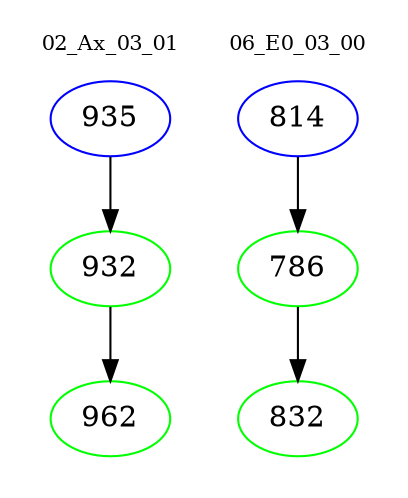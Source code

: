 digraph{
subgraph cluster_0 {
color = white
label = "02_Ax_03_01";
fontsize=10;
T0_935 [label="935", color="blue"]
T0_935 -> T0_932 [color="black"]
T0_932 [label="932", color="green"]
T0_932 -> T0_962 [color="black"]
T0_962 [label="962", color="green"]
}
subgraph cluster_1 {
color = white
label = "06_E0_03_00";
fontsize=10;
T1_814 [label="814", color="blue"]
T1_814 -> T1_786 [color="black"]
T1_786 [label="786", color="green"]
T1_786 -> T1_832 [color="black"]
T1_832 [label="832", color="green"]
}
}
